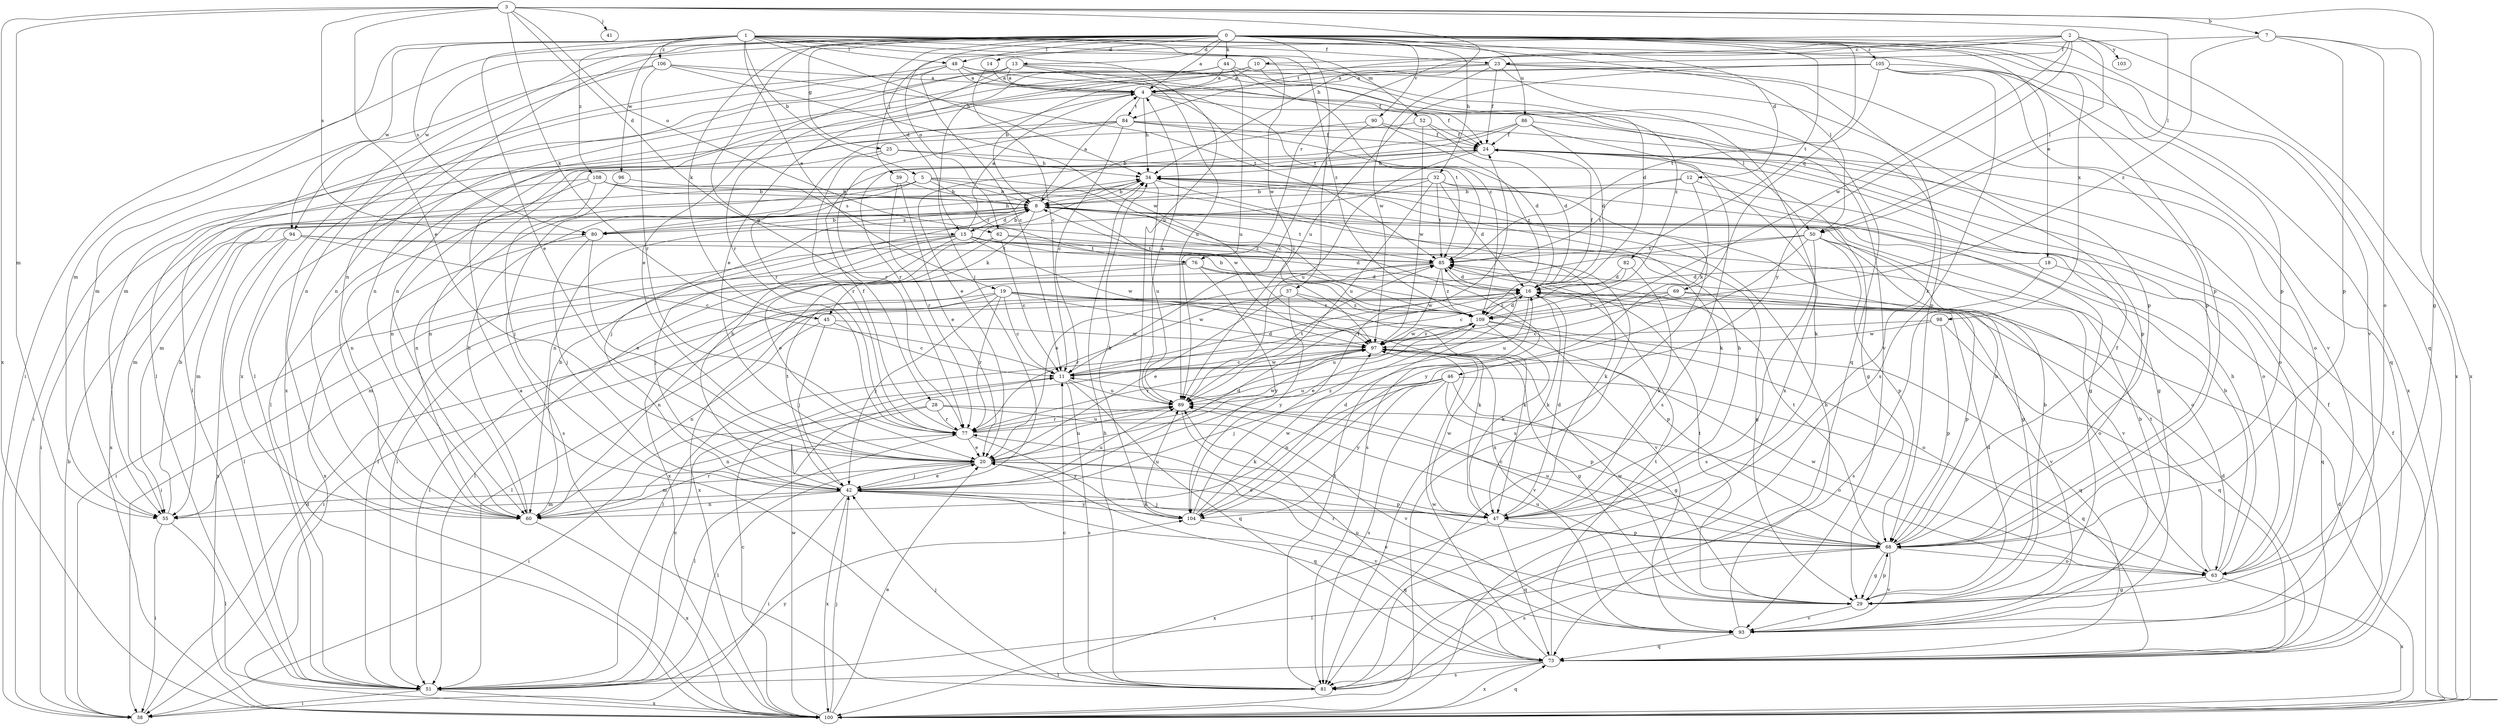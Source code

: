 strict digraph  {
0;
1;
2;
3;
4;
5;
7;
8;
10;
11;
12;
13;
14;
15;
16;
18;
19;
20;
23;
24;
25;
28;
29;
32;
34;
37;
38;
39;
41;
42;
44;
45;
46;
47;
48;
50;
51;
52;
55;
60;
62;
63;
68;
69;
73;
76;
77;
80;
81;
82;
84;
85;
86;
89;
90;
93;
94;
96;
97;
98;
100;
103;
104;
105;
106;
108;
109;
0 -> 4  [label=a];
0 -> 12  [label=d];
0 -> 13  [label=d];
0 -> 14  [label=d];
0 -> 15  [label=d];
0 -> 18  [label=e];
0 -> 25  [label=g];
0 -> 28  [label=g];
0 -> 32  [label=h];
0 -> 37  [label=i];
0 -> 38  [label=i];
0 -> 44  [label=k];
0 -> 45  [label=k];
0 -> 48  [label=l];
0 -> 60  [label=n];
0 -> 62  [label=o];
0 -> 68  [label=p];
0 -> 69  [label=q];
0 -> 73  [label=q];
0 -> 82  [label=t];
0 -> 86  [label=u];
0 -> 90  [label=v];
0 -> 93  [label=v];
0 -> 94  [label=w];
0 -> 98  [label=x];
0 -> 100  [label=x];
0 -> 105  [label=z];
1 -> 5  [label=b];
1 -> 19  [label=e];
1 -> 20  [label=e];
1 -> 23  [label=f];
1 -> 34  [label=h];
1 -> 48  [label=l];
1 -> 50  [label=l];
1 -> 52  [label=m];
1 -> 55  [label=m];
1 -> 68  [label=p];
1 -> 80  [label=s];
1 -> 89  [label=u];
1 -> 94  [label=w];
1 -> 96  [label=w];
1 -> 97  [label=w];
1 -> 106  [label=z];
1 -> 108  [label=z];
1 -> 109  [label=z];
2 -> 23  [label=f];
2 -> 39  [label=j];
2 -> 50  [label=l];
2 -> 76  [label=r];
2 -> 84  [label=t];
2 -> 97  [label=w];
2 -> 100  [label=x];
2 -> 103  [label=y];
2 -> 104  [label=y];
3 -> 7  [label=b];
3 -> 15  [label=d];
3 -> 20  [label=e];
3 -> 29  [label=g];
3 -> 34  [label=h];
3 -> 41  [label=j];
3 -> 45  [label=k];
3 -> 50  [label=l];
3 -> 55  [label=m];
3 -> 62  [label=o];
3 -> 80  [label=s];
3 -> 100  [label=x];
4 -> 24  [label=f];
4 -> 34  [label=h];
4 -> 50  [label=l];
4 -> 51  [label=l];
4 -> 84  [label=t];
4 -> 85  [label=t];
5 -> 8  [label=b];
5 -> 60  [label=n];
5 -> 76  [label=r];
5 -> 80  [label=s];
5 -> 97  [label=w];
5 -> 100  [label=x];
5 -> 109  [label=z];
7 -> 10  [label=c];
7 -> 63  [label=o];
7 -> 68  [label=p];
7 -> 100  [label=x];
7 -> 109  [label=z];
8 -> 4  [label=a];
8 -> 15  [label=d];
8 -> 45  [label=k];
8 -> 55  [label=m];
8 -> 80  [label=s];
8 -> 81  [label=s];
8 -> 85  [label=t];
10 -> 4  [label=a];
10 -> 8  [label=b];
10 -> 16  [label=d];
10 -> 42  [label=j];
10 -> 109  [label=z];
11 -> 16  [label=d];
11 -> 73  [label=q];
11 -> 81  [label=s];
11 -> 89  [label=u];
11 -> 97  [label=w];
12 -> 8  [label=b];
12 -> 29  [label=g];
12 -> 46  [label=k];
12 -> 85  [label=t];
13 -> 4  [label=a];
13 -> 20  [label=e];
13 -> 24  [label=f];
13 -> 51  [label=l];
13 -> 73  [label=q];
13 -> 77  [label=r];
13 -> 89  [label=u];
14 -> 4  [label=a];
14 -> 11  [label=c];
15 -> 4  [label=a];
15 -> 8  [label=b];
15 -> 16  [label=d];
15 -> 20  [label=e];
15 -> 38  [label=i];
15 -> 42  [label=j];
15 -> 51  [label=l];
15 -> 63  [label=o];
15 -> 85  [label=t];
15 -> 97  [label=w];
16 -> 24  [label=f];
16 -> 47  [label=k];
16 -> 51  [label=l];
16 -> 89  [label=u];
16 -> 93  [label=v];
16 -> 109  [label=z];
18 -> 16  [label=d];
18 -> 73  [label=q];
18 -> 81  [label=s];
19 -> 11  [label=c];
19 -> 42  [label=j];
19 -> 47  [label=k];
19 -> 51  [label=l];
19 -> 60  [label=n];
19 -> 68  [label=p];
19 -> 77  [label=r];
19 -> 97  [label=w];
19 -> 109  [label=z];
20 -> 42  [label=j];
20 -> 51  [label=l];
20 -> 55  [label=m];
20 -> 68  [label=p];
20 -> 73  [label=q];
20 -> 89  [label=u];
20 -> 109  [label=z];
23 -> 4  [label=a];
23 -> 24  [label=f];
23 -> 47  [label=k];
23 -> 51  [label=l];
23 -> 68  [label=p];
23 -> 97  [label=w];
23 -> 100  [label=x];
24 -> 34  [label=h];
24 -> 47  [label=k];
24 -> 60  [label=n];
24 -> 63  [label=o];
24 -> 89  [label=u];
25 -> 29  [label=g];
25 -> 34  [label=h];
25 -> 60  [label=n];
25 -> 77  [label=r];
28 -> 38  [label=i];
28 -> 60  [label=n];
28 -> 63  [label=o];
28 -> 77  [label=r];
28 -> 93  [label=v];
29 -> 8  [label=b];
29 -> 16  [label=d];
29 -> 68  [label=p];
29 -> 77  [label=r];
29 -> 85  [label=t];
29 -> 89  [label=u];
29 -> 93  [label=v];
29 -> 97  [label=w];
32 -> 8  [label=b];
32 -> 16  [label=d];
32 -> 29  [label=g];
32 -> 55  [label=m];
32 -> 60  [label=n];
32 -> 81  [label=s];
32 -> 85  [label=t];
32 -> 89  [label=u];
34 -> 8  [label=b];
34 -> 42  [label=j];
34 -> 63  [label=o];
34 -> 89  [label=u];
34 -> 100  [label=x];
37 -> 20  [label=e];
37 -> 47  [label=k];
37 -> 77  [label=r];
37 -> 104  [label=y];
37 -> 109  [label=z];
38 -> 8  [label=b];
38 -> 16  [label=d];
39 -> 8  [label=b];
39 -> 20  [label=e];
39 -> 77  [label=r];
42 -> 16  [label=d];
42 -> 20  [label=e];
42 -> 34  [label=h];
42 -> 38  [label=i];
42 -> 47  [label=k];
42 -> 55  [label=m];
42 -> 60  [label=n];
42 -> 85  [label=t];
42 -> 89  [label=u];
42 -> 93  [label=v];
42 -> 100  [label=x];
42 -> 104  [label=y];
44 -> 4  [label=a];
44 -> 20  [label=e];
44 -> 55  [label=m];
44 -> 60  [label=n];
44 -> 68  [label=p];
44 -> 89  [label=u];
44 -> 109  [label=z];
45 -> 11  [label=c];
45 -> 42  [label=j];
45 -> 60  [label=n];
45 -> 97  [label=w];
46 -> 29  [label=g];
46 -> 42  [label=j];
46 -> 60  [label=n];
46 -> 68  [label=p];
46 -> 73  [label=q];
46 -> 81  [label=s];
46 -> 89  [label=u];
46 -> 104  [label=y];
47 -> 16  [label=d];
47 -> 20  [label=e];
47 -> 34  [label=h];
47 -> 42  [label=j];
47 -> 68  [label=p];
47 -> 73  [label=q];
47 -> 97  [label=w];
47 -> 100  [label=x];
48 -> 4  [label=a];
48 -> 11  [label=c];
48 -> 60  [label=n];
48 -> 68  [label=p];
48 -> 85  [label=t];
48 -> 93  [label=v];
48 -> 100  [label=x];
50 -> 20  [label=e];
50 -> 29  [label=g];
50 -> 68  [label=p];
50 -> 81  [label=s];
50 -> 85  [label=t];
50 -> 93  [label=v];
50 -> 104  [label=y];
51 -> 11  [label=c];
51 -> 38  [label=i];
51 -> 100  [label=x];
51 -> 104  [label=y];
52 -> 16  [label=d];
52 -> 24  [label=f];
52 -> 77  [label=r];
52 -> 97  [label=w];
55 -> 8  [label=b];
55 -> 38  [label=i];
55 -> 51  [label=l];
60 -> 8  [label=b];
60 -> 34  [label=h];
60 -> 77  [label=r];
60 -> 100  [label=x];
62 -> 11  [label=c];
62 -> 47  [label=k];
62 -> 51  [label=l];
62 -> 85  [label=t];
62 -> 100  [label=x];
63 -> 8  [label=b];
63 -> 29  [label=g];
63 -> 34  [label=h];
63 -> 85  [label=t];
63 -> 97  [label=w];
63 -> 100  [label=x];
68 -> 8  [label=b];
68 -> 11  [label=c];
68 -> 24  [label=f];
68 -> 29  [label=g];
68 -> 51  [label=l];
68 -> 63  [label=o];
68 -> 81  [label=s];
68 -> 85  [label=t];
68 -> 89  [label=u];
68 -> 93  [label=v];
69 -> 11  [label=c];
69 -> 38  [label=i];
69 -> 63  [label=o];
69 -> 68  [label=p];
69 -> 109  [label=z];
73 -> 16  [label=d];
73 -> 24  [label=f];
73 -> 51  [label=l];
73 -> 81  [label=s];
73 -> 85  [label=t];
73 -> 89  [label=u];
73 -> 97  [label=w];
73 -> 100  [label=x];
76 -> 16  [label=d];
76 -> 51  [label=l];
76 -> 55  [label=m];
76 -> 93  [label=v];
76 -> 104  [label=y];
77 -> 20  [label=e];
77 -> 24  [label=f];
77 -> 51  [label=l];
77 -> 89  [label=u];
77 -> 97  [label=w];
77 -> 104  [label=y];
80 -> 8  [label=b];
80 -> 20  [label=e];
80 -> 34  [label=h];
80 -> 42  [label=j];
80 -> 100  [label=x];
81 -> 4  [label=a];
81 -> 11  [label=c];
81 -> 34  [label=h];
81 -> 42  [label=j];
81 -> 85  [label=t];
82 -> 11  [label=c];
82 -> 16  [label=d];
82 -> 47  [label=k];
84 -> 11  [label=c];
84 -> 16  [label=d];
84 -> 24  [label=f];
84 -> 38  [label=i];
84 -> 51  [label=l];
84 -> 63  [label=o];
84 -> 77  [label=r];
85 -> 16  [label=d];
85 -> 38  [label=i];
85 -> 97  [label=w];
85 -> 100  [label=x];
85 -> 109  [label=z];
86 -> 16  [label=d];
86 -> 20  [label=e];
86 -> 24  [label=f];
86 -> 68  [label=p];
86 -> 77  [label=r];
86 -> 81  [label=s];
89 -> 4  [label=a];
89 -> 47  [label=k];
89 -> 77  [label=r];
89 -> 85  [label=t];
90 -> 8  [label=b];
90 -> 11  [label=c];
90 -> 24  [label=f];
90 -> 109  [label=z];
93 -> 8  [label=b];
93 -> 20  [label=e];
93 -> 34  [label=h];
93 -> 73  [label=q];
94 -> 11  [label=c];
94 -> 29  [label=g];
94 -> 51  [label=l];
94 -> 55  [label=m];
94 -> 85  [label=t];
94 -> 100  [label=x];
96 -> 8  [label=b];
96 -> 81  [label=s];
97 -> 11  [label=c];
97 -> 29  [label=g];
97 -> 77  [label=r];
97 -> 93  [label=v];
97 -> 109  [label=z];
98 -> 51  [label=l];
98 -> 68  [label=p];
98 -> 73  [label=q];
98 -> 97  [label=w];
100 -> 11  [label=c];
100 -> 16  [label=d];
100 -> 20  [label=e];
100 -> 24  [label=f];
100 -> 42  [label=j];
100 -> 73  [label=q];
100 -> 97  [label=w];
104 -> 16  [label=d];
104 -> 24  [label=f];
104 -> 34  [label=h];
104 -> 73  [label=q];
104 -> 89  [label=u];
104 -> 97  [label=w];
105 -> 4  [label=a];
105 -> 60  [label=n];
105 -> 73  [label=q];
105 -> 81  [label=s];
105 -> 85  [label=t];
105 -> 89  [label=u];
105 -> 93  [label=v];
105 -> 100  [label=x];
106 -> 4  [label=a];
106 -> 55  [label=m];
106 -> 60  [label=n];
106 -> 77  [label=r];
106 -> 85  [label=t];
106 -> 97  [label=w];
108 -> 8  [label=b];
108 -> 38  [label=i];
108 -> 42  [label=j];
108 -> 47  [label=k];
108 -> 60  [label=n];
108 -> 109  [label=z];
109 -> 8  [label=b];
109 -> 16  [label=d];
109 -> 20  [label=e];
109 -> 47  [label=k];
109 -> 63  [label=o];
109 -> 73  [label=q];
109 -> 89  [label=u];
109 -> 97  [label=w];
}
